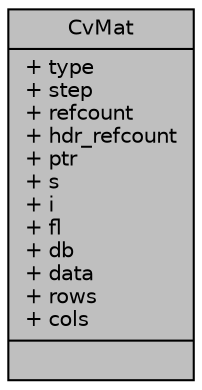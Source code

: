 digraph "CvMat"
{
 // LATEX_PDF_SIZE
  edge [fontname="Helvetica",fontsize="10",labelfontname="Helvetica",labelfontsize="10"];
  node [fontname="Helvetica",fontsize="10",shape=record];
  Node1 [label="{CvMat\n|+ type\l+ step\l+ refcount\l+ hdr_refcount\l+ ptr\l+ s\l+ i\l+ fl\l+ db\l+ data\l+ rows\l+ cols\l|}",height=0.2,width=0.4,color="black", fillcolor="grey75", style="filled", fontcolor="black",tooltip=" "];
}

